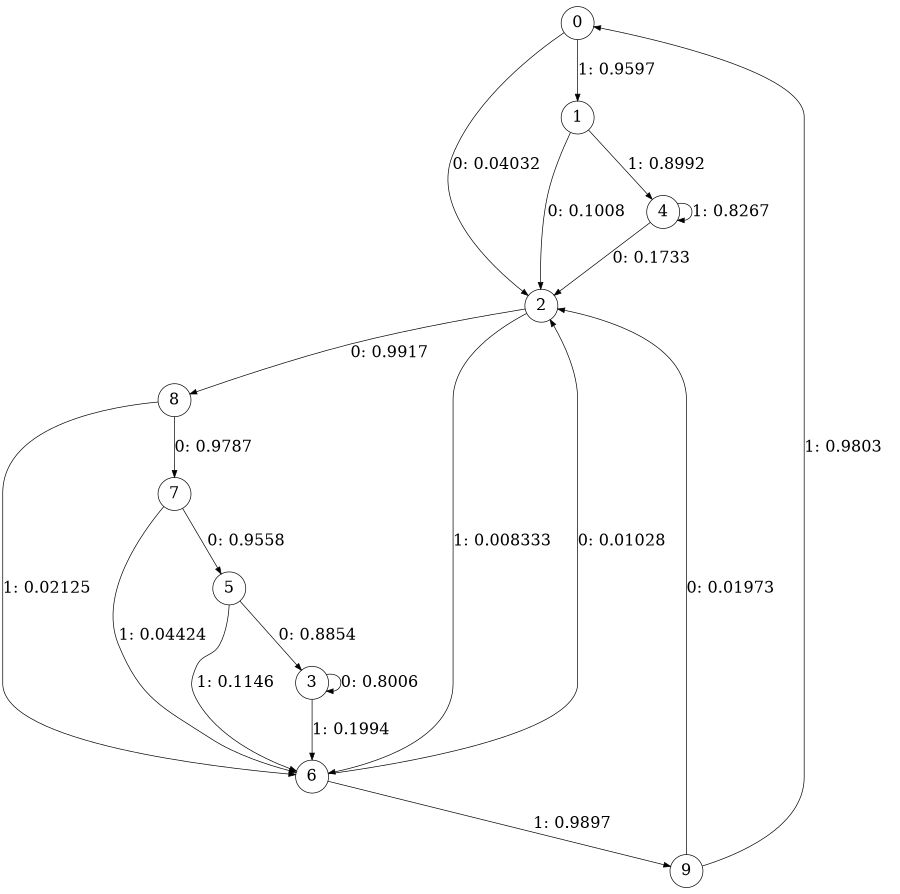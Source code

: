 digraph "ch4_face_short_L9" {
size = "6,8.5";
ratio = "fill";
node [shape = circle];
node [fontsize = 24];
edge [fontsize = 24];
0 -> 2 [label = "0: 0.04032  "];
0 -> 1 [label = "1: 0.9597   "];
1 -> 2 [label = "0: 0.1008   "];
1 -> 4 [label = "1: 0.8992   "];
2 -> 8 [label = "0: 0.9917   "];
2 -> 6 [label = "1: 0.008333  "];
3 -> 3 [label = "0: 0.8006   "];
3 -> 6 [label = "1: 0.1994   "];
4 -> 2 [label = "0: 0.1733   "];
4 -> 4 [label = "1: 0.8267   "];
5 -> 3 [label = "0: 0.8854   "];
5 -> 6 [label = "1: 0.1146   "];
6 -> 2 [label = "0: 0.01028  "];
6 -> 9 [label = "1: 0.9897   "];
7 -> 5 [label = "0: 0.9558   "];
7 -> 6 [label = "1: 0.04424  "];
8 -> 7 [label = "0: 0.9787   "];
8 -> 6 [label = "1: 0.02125  "];
9 -> 2 [label = "0: 0.01973  "];
9 -> 0 [label = "1: 0.9803   "];
}